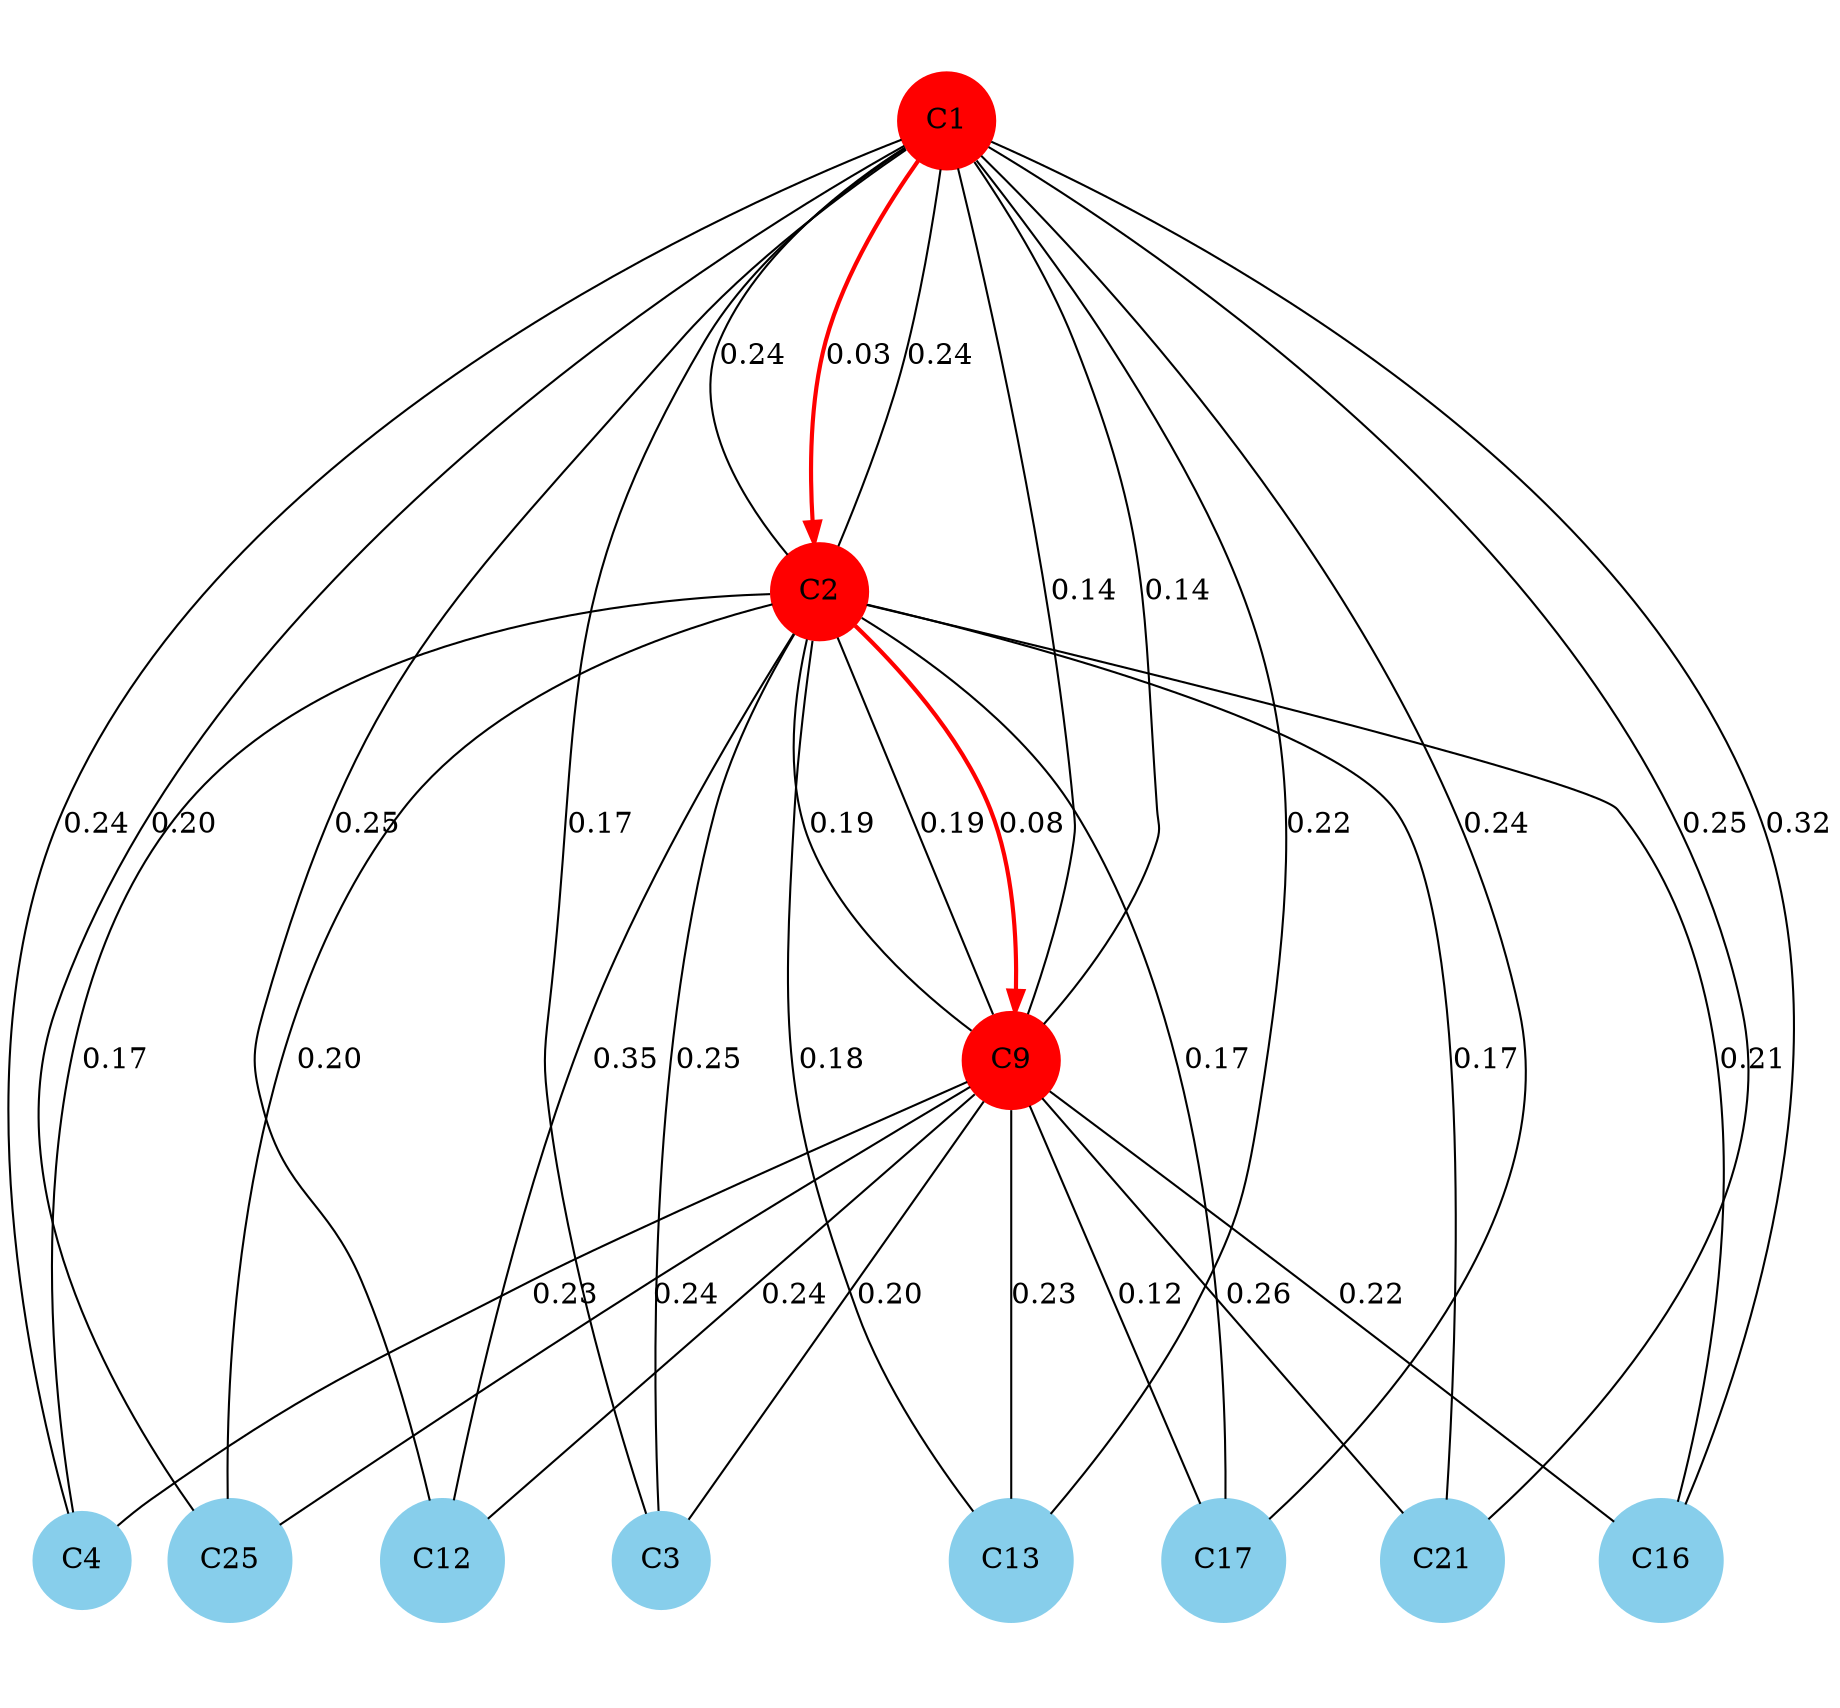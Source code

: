 digraph {
 ratio=1.0
 node [shape=circle,color=red,style=filled]
  C1 ;
  C2 ;
  C9 ;
 node [shape=circle,color=skyblue,style=filled]
  C9 ;
  C3 ;
  C25 ;
  C13 ;
  C17 ;
  C2 ;
  C4 ;
  C12 ;
  C21 ;
  C16 ;
  C17 ;
  C21 ;
  C4 ;
  C13 ;
  C9 ;
  C25 ;
  C16 ;
  C1 ;
  C3 ;
  C12 ;
  C17 ;
  C1 ;
  C2 ;
  C3 ;
  C16 ;
  C13 ;
  C4 ;
  C25 ;
  C12 ;
  C21 ;
 subgraph Dist { edge [dir=none]
  C2  -> C4 [label = 0.17 ]
  C1  -> C21 [label = 0.25 ]
  C9  -> C1 [label = 0.14 ]
  C2  -> C16 [label = 0.21 ]
  C1  -> C17 [label = 0.24 ]
  C1  -> C4 [label = 0.24 ]
  C2  -> C12 [label = 0.35 ]
  C2  -> C21 [label = 0.17 ]
  C2  -> C3 [label = 0.25 ]
  C9  -> C25 [label = 0.24 ]
  C1  -> C16 [label = 0.32 ]
  C9  -> C2 [label = 0.19 ]
  C2  -> C17 [label = 0.17 ]
  C1  -> C25 [label = 0.20 ]
  C9  -> C21 [label = 0.26 ]
  C1  -> C12 [label = 0.25 ]
  C9  -> C17 [label = 0.12 ]
  C9  -> C16 [label = 0.22 ]
  C2  -> C25 [label = 0.20 ]
  C9  -> C3 [label = 0.20 ]
  C9  -> C12 [label = 0.24 ]
  C1  -> C13 [label = 0.22 ]
  C2  -> C1 [label = 0.24 ]
  C1  -> C9 [label = 0.14 ]
  C1  -> C2 [label = 0.24 ]
  C9  -> C4 [label = 0.23 ]
  C2  -> C13 [label = 0.18 ]
  C9  -> C13 [label = 0.23 ]
  C2  -> C9 [label = 0.19 ]
  C1  -> C3 [label = 0.17 ]
  }
 subgraph Path { edge [style="bold",color="red"] 
  C1  -> C2 [label = 0.03 ]
  C2  -> C9 [label = 0.08 ]
 }
}
